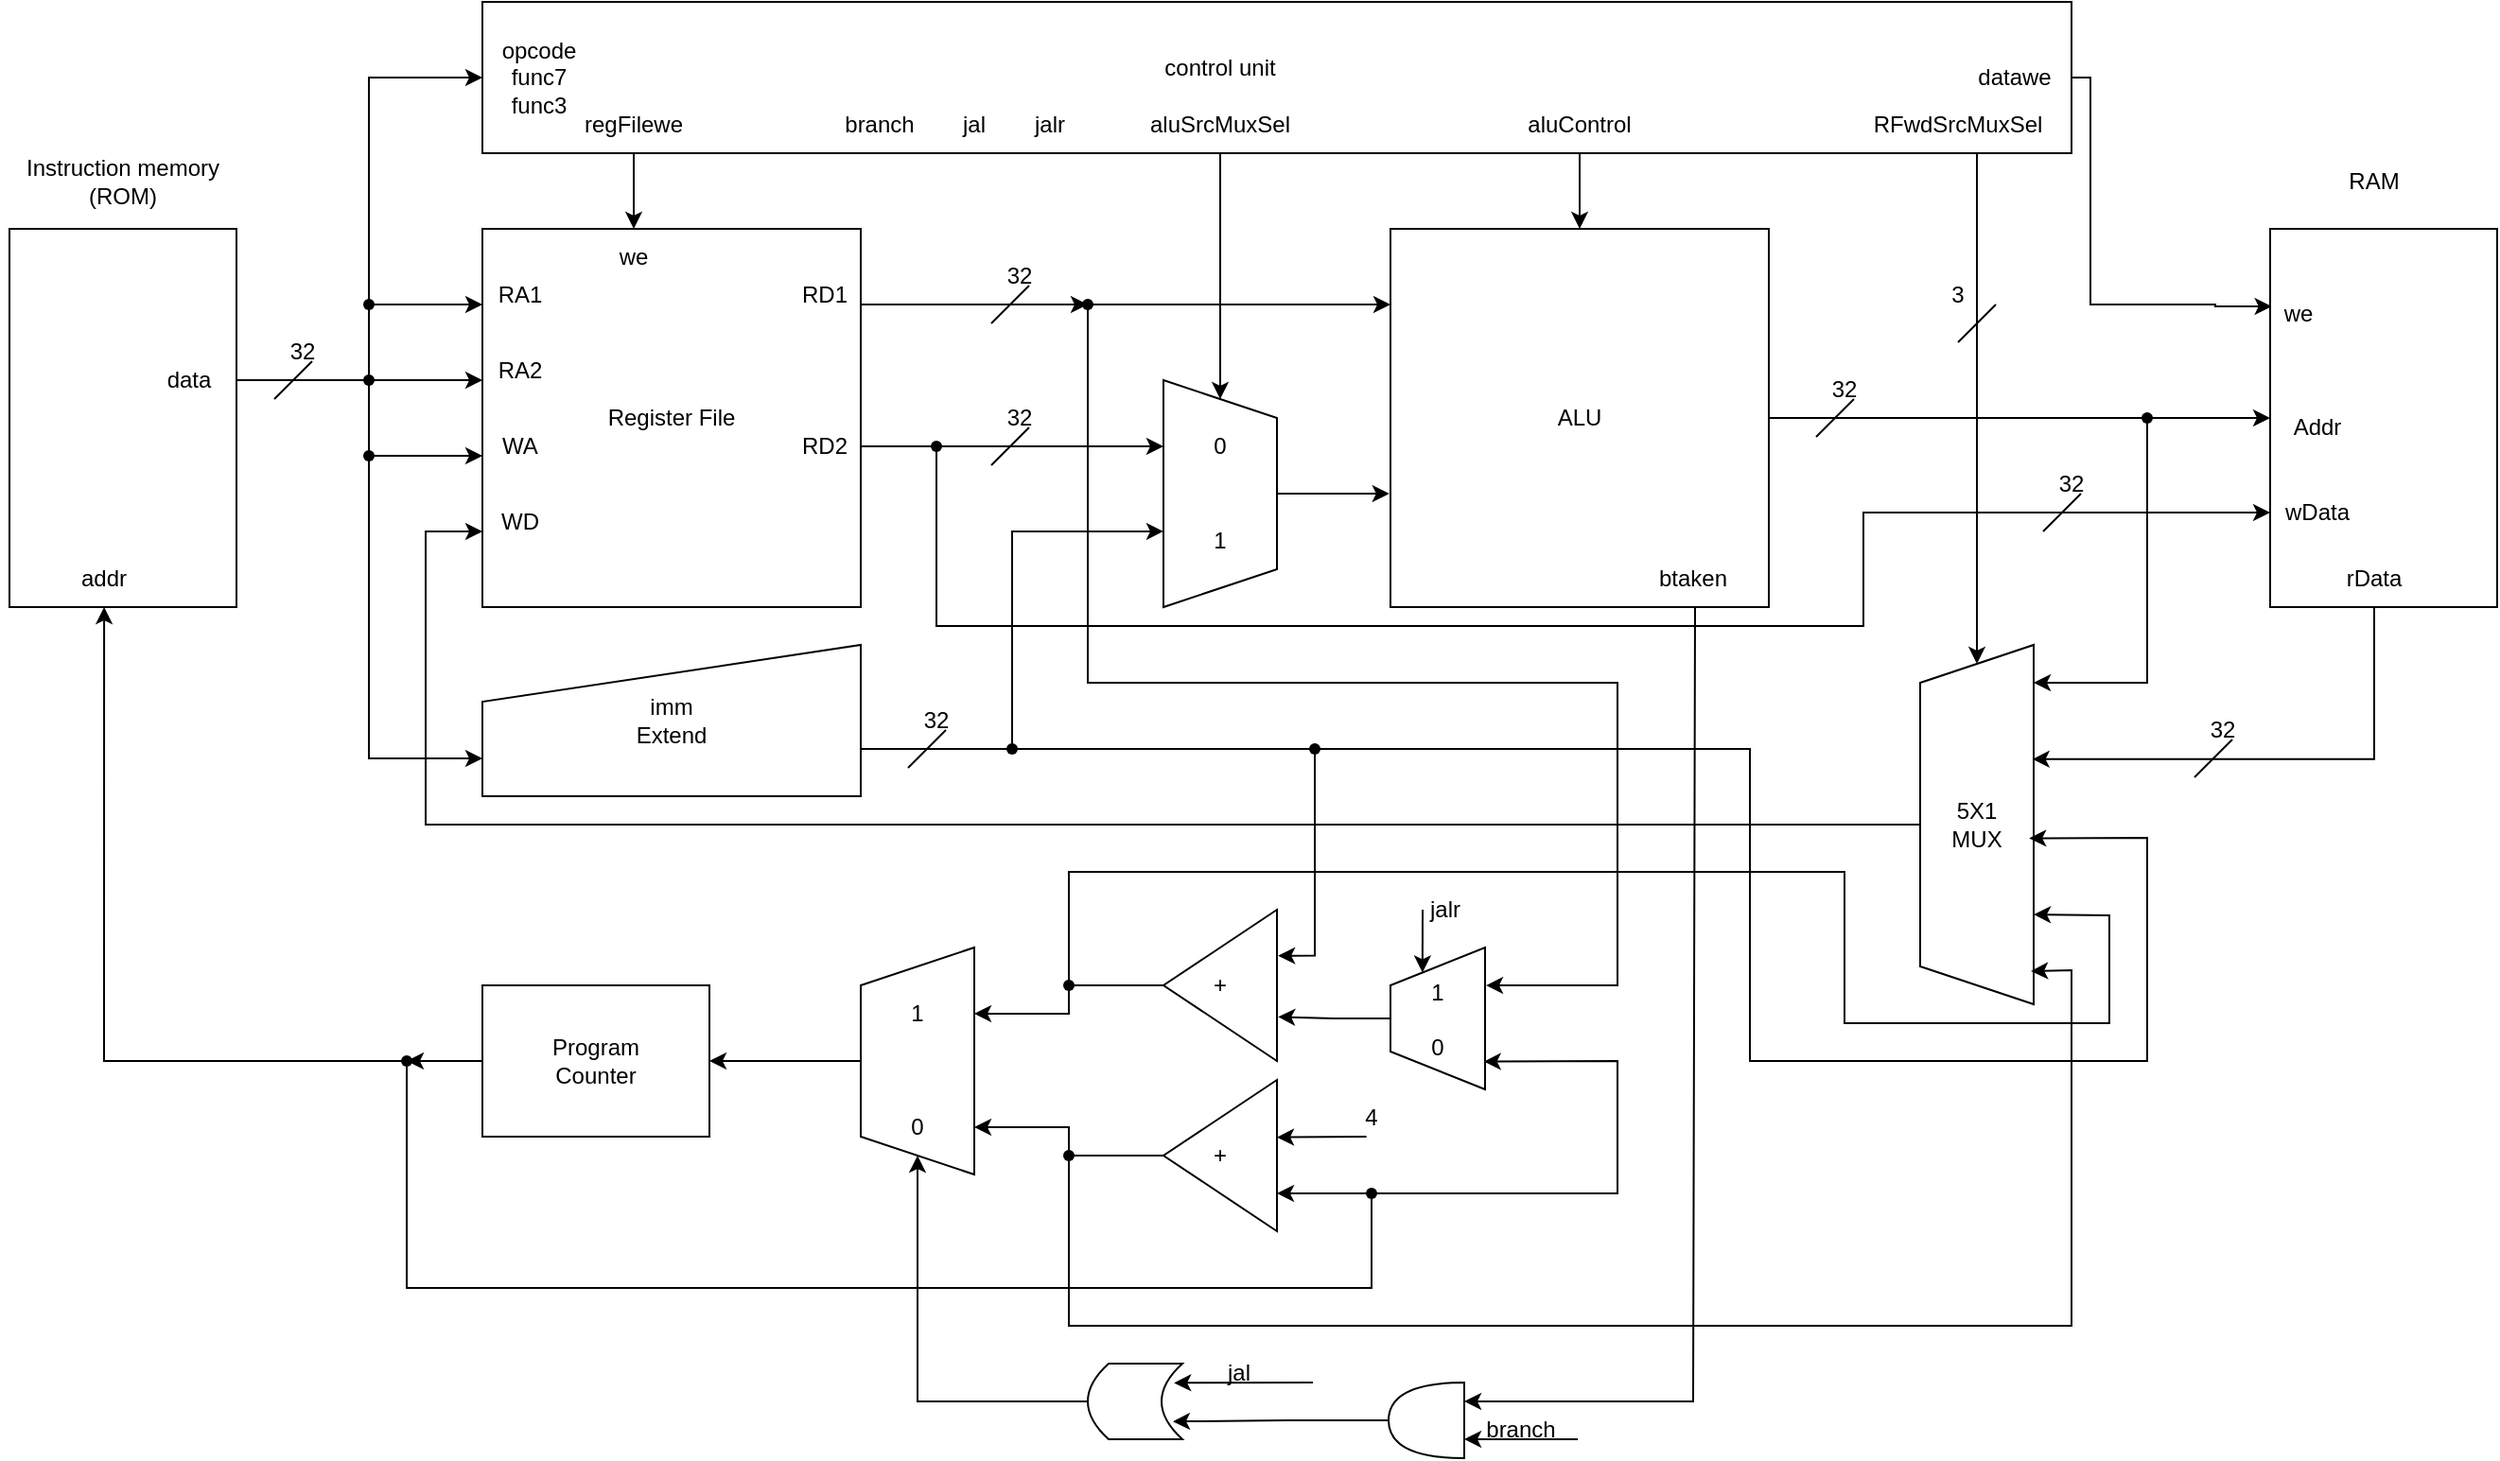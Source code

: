 <mxfile version="26.2.12">
  <diagram name="페이지-1" id="Pp6vh4Ir5vhfQlNTvURK">
    <mxGraphModel dx="1812" dy="536" grid="1" gridSize="10" guides="1" tooltips="1" connect="1" arrows="1" fold="1" page="1" pageScale="1" pageWidth="827" pageHeight="1169" math="0" shadow="0">
      <root>
        <mxCell id="0" />
        <mxCell id="1" parent="0" />
        <mxCell id="kW_ocDge__aSZDnSdW5C-100" style="edgeStyle=orthogonalEdgeStyle;rounded=0;orthogonalLoop=1;jettySize=auto;html=1;entryX=0;entryY=0.5;entryDx=0;entryDy=0;" parent="1" source="kW_ocDge__aSZDnSdW5C-2" target="kW_ocDge__aSZDnSdW5C-15" edge="1">
          <mxGeometry relative="1" as="geometry">
            <Array as="points">
              <mxPoint x="550" y="230" />
              <mxPoint x="550" y="230" />
            </Array>
          </mxGeometry>
        </mxCell>
        <mxCell id="kW_ocDge__aSZDnSdW5C-101" style="edgeStyle=orthogonalEdgeStyle;rounded=0;orthogonalLoop=1;jettySize=auto;html=1;entryX=0.5;entryY=0;entryDx=0;entryDy=0;" parent="1" source="kW_ocDge__aSZDnSdW5C-2" target="kW_ocDge__aSZDnSdW5C-24" edge="1">
          <mxGeometry relative="1" as="geometry">
            <Array as="points">
              <mxPoint x="740" y="220" />
              <mxPoint x="740" y="220" />
            </Array>
          </mxGeometry>
        </mxCell>
        <mxCell id="kW_ocDge__aSZDnSdW5C-102" style="edgeStyle=orthogonalEdgeStyle;rounded=0;orthogonalLoop=1;jettySize=auto;html=1;entryX=1;entryY=0.5;entryDx=0;entryDy=0;" parent="1" source="kW_ocDge__aSZDnSdW5C-2" target="kW_ocDge__aSZDnSdW5C-42" edge="1">
          <mxGeometry relative="1" as="geometry">
            <Array as="points">
              <mxPoint x="950" y="280" />
              <mxPoint x="950" y="280" />
            </Array>
          </mxGeometry>
        </mxCell>
        <mxCell id="kW_ocDge__aSZDnSdW5C-125" style="edgeStyle=orthogonalEdgeStyle;rounded=0;orthogonalLoop=1;jettySize=auto;html=1;entryX=0.007;entryY=0.205;entryDx=0;entryDy=0;entryPerimeter=0;" parent="1" source="kW_ocDge__aSZDnSdW5C-2" target="kW_ocDge__aSZDnSdW5C-43" edge="1">
          <mxGeometry relative="1" as="geometry">
            <mxPoint x="1070" y="280" as="targetPoint" />
            <Array as="points">
              <mxPoint x="1010" y="160" />
              <mxPoint x="1010" y="280" />
              <mxPoint x="1076" y="280" />
            </Array>
          </mxGeometry>
        </mxCell>
        <mxCell id="kW_ocDge__aSZDnSdW5C-2" value="" style="rounded=0;whiteSpace=wrap;html=1;" parent="1" vertex="1">
          <mxGeometry x="160" y="120" width="840" height="80" as="geometry" />
        </mxCell>
        <mxCell id="kW_ocDge__aSZDnSdW5C-3" value="control unit" style="text;html=1;align=center;verticalAlign=middle;whiteSpace=wrap;rounded=0;" parent="1" vertex="1">
          <mxGeometry x="507" y="140" width="86" height="30" as="geometry" />
        </mxCell>
        <mxCell id="kW_ocDge__aSZDnSdW5C-10" style="edgeStyle=orthogonalEdgeStyle;rounded=0;orthogonalLoop=1;jettySize=auto;html=1;exitX=0.5;exitY=1;exitDx=0;exitDy=0;entryX=0.5;entryY=0;entryDx=0;entryDy=0;" parent="1" source="kW_ocDge__aSZDnSdW5C-4" target="kW_ocDge__aSZDnSdW5C-9" edge="1">
          <mxGeometry relative="1" as="geometry" />
        </mxCell>
        <mxCell id="kW_ocDge__aSZDnSdW5C-4" value="regFilewe" style="text;html=1;align=center;verticalAlign=middle;whiteSpace=wrap;rounded=0;" parent="1" vertex="1">
          <mxGeometry x="210" y="170" width="60" height="30" as="geometry" />
        </mxCell>
        <mxCell id="kW_ocDge__aSZDnSdW5C-6" value="Register File" style="whiteSpace=wrap;html=1;aspect=fixed;" parent="1" vertex="1">
          <mxGeometry x="160" y="240" width="200" height="200" as="geometry" />
        </mxCell>
        <mxCell id="kW_ocDge__aSZDnSdW5C-9" value="we" style="text;html=1;align=center;verticalAlign=middle;whiteSpace=wrap;rounded=0;" parent="1" vertex="1">
          <mxGeometry x="210" y="240" width="60" height="30" as="geometry" />
        </mxCell>
        <mxCell id="kW_ocDge__aSZDnSdW5C-11" value="RA1" style="text;html=1;align=center;verticalAlign=middle;whiteSpace=wrap;rounded=0;" parent="1" vertex="1">
          <mxGeometry x="150" y="260" width="60" height="30" as="geometry" />
        </mxCell>
        <mxCell id="kW_ocDge__aSZDnSdW5C-12" value="RA2" style="text;html=1;align=center;verticalAlign=middle;whiteSpace=wrap;rounded=0;" parent="1" vertex="1">
          <mxGeometry x="150" y="300" width="60" height="30" as="geometry" />
        </mxCell>
        <mxCell id="kW_ocDge__aSZDnSdW5C-13" value="WA" style="text;html=1;align=center;verticalAlign=middle;whiteSpace=wrap;rounded=0;" parent="1" vertex="1">
          <mxGeometry x="150" y="340" width="60" height="30" as="geometry" />
        </mxCell>
        <mxCell id="kW_ocDge__aSZDnSdW5C-14" value="WD" style="text;html=1;align=center;verticalAlign=middle;whiteSpace=wrap;rounded=0;" parent="1" vertex="1">
          <mxGeometry x="150" y="380" width="60" height="30" as="geometry" />
        </mxCell>
        <mxCell id="kW_ocDge__aSZDnSdW5C-30" style="edgeStyle=orthogonalEdgeStyle;rounded=0;orthogonalLoop=1;jettySize=auto;html=1;exitX=0.5;exitY=0;exitDx=0;exitDy=0;entryX=-0.003;entryY=0.7;entryDx=0;entryDy=0;entryPerimeter=0;" parent="1" source="kW_ocDge__aSZDnSdW5C-15" target="kW_ocDge__aSZDnSdW5C-24" edge="1">
          <mxGeometry relative="1" as="geometry">
            <mxPoint x="590" y="380" as="targetPoint" />
          </mxGeometry>
        </mxCell>
        <mxCell id="kW_ocDge__aSZDnSdW5C-15" value="" style="shape=trapezoid;perimeter=trapezoidPerimeter;whiteSpace=wrap;html=1;fixedSize=1;direction=south;" parent="1" vertex="1">
          <mxGeometry x="520" y="320" width="60" height="120" as="geometry" />
        </mxCell>
        <mxCell id="kW_ocDge__aSZDnSdW5C-16" value="0" style="text;html=1;align=center;verticalAlign=middle;whiteSpace=wrap;rounded=0;" parent="1" vertex="1">
          <mxGeometry x="520" y="340" width="60" height="30" as="geometry" />
        </mxCell>
        <mxCell id="kW_ocDge__aSZDnSdW5C-17" value="1" style="text;html=1;align=center;verticalAlign=middle;whiteSpace=wrap;rounded=0;" parent="1" vertex="1">
          <mxGeometry x="520" y="390" width="60" height="30" as="geometry" />
        </mxCell>
        <mxCell id="kW_ocDge__aSZDnSdW5C-46" style="edgeStyle=orthogonalEdgeStyle;rounded=0;orthogonalLoop=1;jettySize=auto;html=1;entryX=0;entryY=0.5;entryDx=0;entryDy=0;" parent="1" source="kW_ocDge__aSZDnSdW5C-24" target="kW_ocDge__aSZDnSdW5C-43" edge="1">
          <mxGeometry relative="1" as="geometry" />
        </mxCell>
        <mxCell id="kW_ocDge__aSZDnSdW5C-24" value="ALU" style="whiteSpace=wrap;html=1;aspect=fixed;" parent="1" vertex="1">
          <mxGeometry x="640" y="240" width="200" height="200" as="geometry" />
        </mxCell>
        <mxCell id="kW_ocDge__aSZDnSdW5C-25" value="" style="endArrow=classic;html=1;rounded=0;entryX=0;entryY=0.2;entryDx=0;entryDy=0;entryPerimeter=0;" parent="1" source="kW_ocDge__aSZDnSdW5C-74" target="kW_ocDge__aSZDnSdW5C-24" edge="1">
          <mxGeometry width="50" height="50" relative="1" as="geometry">
            <mxPoint x="360" y="280" as="sourcePoint" />
            <mxPoint x="410" y="230" as="targetPoint" />
          </mxGeometry>
        </mxCell>
        <mxCell id="kW_ocDge__aSZDnSdW5C-26" value="RD1" style="text;html=1;align=center;verticalAlign=middle;whiteSpace=wrap;rounded=0;" parent="1" vertex="1">
          <mxGeometry x="311" y="260" width="60" height="30" as="geometry" />
        </mxCell>
        <mxCell id="kW_ocDge__aSZDnSdW5C-28" style="edgeStyle=orthogonalEdgeStyle;rounded=0;orthogonalLoop=1;jettySize=auto;html=1;" parent="1" source="kW_ocDge__aSZDnSdW5C-113" target="kW_ocDge__aSZDnSdW5C-16" edge="1">
          <mxGeometry relative="1" as="geometry">
            <mxPoint x="360" y="354.71" as="sourcePoint" />
            <mxPoint x="499" y="354.71" as="targetPoint" />
          </mxGeometry>
        </mxCell>
        <mxCell id="kW_ocDge__aSZDnSdW5C-27" value="RD2" style="text;html=1;align=center;verticalAlign=middle;whiteSpace=wrap;rounded=0;" parent="1" vertex="1">
          <mxGeometry x="311" y="340" width="60" height="30" as="geometry" />
        </mxCell>
        <mxCell id="kW_ocDge__aSZDnSdW5C-39" style="edgeStyle=orthogonalEdgeStyle;rounded=0;orthogonalLoop=1;jettySize=auto;html=1;entryX=0;entryY=0.333;entryDx=0;entryDy=0;entryPerimeter=0;" parent="1" target="kW_ocDge__aSZDnSdW5C-17" edge="1">
          <mxGeometry relative="1" as="geometry">
            <mxPoint x="480" y="400" as="targetPoint" />
            <mxPoint x="360" y="515.029" as="sourcePoint" />
            <Array as="points">
              <mxPoint x="440" y="515" />
              <mxPoint x="440" y="400" />
            </Array>
          </mxGeometry>
        </mxCell>
        <mxCell id="kW_ocDge__aSZDnSdW5C-33" value="" style="rounded=0;whiteSpace=wrap;html=1;" parent="1" vertex="1">
          <mxGeometry x="-90" y="240" width="120" height="200" as="geometry" />
        </mxCell>
        <mxCell id="kW_ocDge__aSZDnSdW5C-34" value="Instruction memory&lt;div&gt;(ROM)&lt;/div&gt;" style="text;html=1;align=center;verticalAlign=middle;whiteSpace=wrap;rounded=0;" parent="1" vertex="1">
          <mxGeometry x="-95" y="200" width="130" height="30" as="geometry" />
        </mxCell>
        <mxCell id="kW_ocDge__aSZDnSdW5C-36" value="Program&lt;div&gt;Counter&lt;/div&gt;" style="rounded=0;whiteSpace=wrap;html=1;" parent="1" vertex="1">
          <mxGeometry x="160" y="640" width="120" height="80" as="geometry" />
        </mxCell>
        <mxCell id="kW_ocDge__aSZDnSdW5C-38" style="edgeStyle=orthogonalEdgeStyle;rounded=0;orthogonalLoop=1;jettySize=auto;html=1;" parent="1" source="kW_ocDge__aSZDnSdW5C-37" target="kW_ocDge__aSZDnSdW5C-36" edge="1">
          <mxGeometry relative="1" as="geometry" />
        </mxCell>
        <mxCell id="kW_ocDge__aSZDnSdW5C-37" value="" style="shape=trapezoid;perimeter=trapezoidPerimeter;whiteSpace=wrap;html=1;fixedSize=1;direction=north;" parent="1" vertex="1">
          <mxGeometry x="360" y="620" width="60" height="120" as="geometry" />
        </mxCell>
        <mxCell id="kW_ocDge__aSZDnSdW5C-40" value="" style="shape=waypoint;sketch=0;fillStyle=solid;size=6;pointerEvents=1;points=[];fillColor=none;resizable=0;rotatable=0;perimeter=centerPerimeter;snapToPoint=1;" parent="1" vertex="1">
          <mxGeometry x="430" y="505" width="20" height="20" as="geometry" />
        </mxCell>
        <mxCell id="kW_ocDge__aSZDnSdW5C-41" value="+" style="triangle;whiteSpace=wrap;html=1;direction=west;" parent="1" vertex="1">
          <mxGeometry x="520" y="600" width="60" height="80" as="geometry" />
        </mxCell>
        <mxCell id="kW_ocDge__aSZDnSdW5C-52" style="edgeStyle=orthogonalEdgeStyle;rounded=0;orthogonalLoop=1;jettySize=auto;html=1;entryX=0.167;entryY=0.667;entryDx=0;entryDy=0;entryPerimeter=0;" parent="1" source="kW_ocDge__aSZDnSdW5C-42" target="kW_ocDge__aSZDnSdW5C-14" edge="1">
          <mxGeometry relative="1" as="geometry">
            <mxPoint x="130" y="460" as="targetPoint" />
            <Array as="points">
              <mxPoint x="130" y="555" />
              <mxPoint x="130" y="400" />
            </Array>
          </mxGeometry>
        </mxCell>
        <mxCell id="kW_ocDge__aSZDnSdW5C-42" value="5X1&lt;div&gt;MUX&lt;/div&gt;" style="shape=trapezoid;perimeter=trapezoidPerimeter;whiteSpace=wrap;html=1;fixedSize=1;direction=north;" parent="1" vertex="1">
          <mxGeometry x="920" y="460" width="60" height="190" as="geometry" />
        </mxCell>
        <mxCell id="kW_ocDge__aSZDnSdW5C-51" style="edgeStyle=orthogonalEdgeStyle;rounded=0;orthogonalLoop=1;jettySize=auto;html=1;entryX=0.682;entryY=0.989;entryDx=0;entryDy=0;entryPerimeter=0;" parent="1" source="kW_ocDge__aSZDnSdW5C-43" target="kW_ocDge__aSZDnSdW5C-42" edge="1">
          <mxGeometry relative="1" as="geometry">
            <mxPoint x="1080" y="520" as="targetPoint" />
            <Array as="points">
              <mxPoint x="1160" y="520" />
            </Array>
          </mxGeometry>
        </mxCell>
        <mxCell id="kW_ocDge__aSZDnSdW5C-43" value="" style="rounded=0;whiteSpace=wrap;html=1;" parent="1" vertex="1">
          <mxGeometry x="1105" y="240" width="120" height="200" as="geometry" />
        </mxCell>
        <mxCell id="kW_ocDge__aSZDnSdW5C-44" value="RAM" style="text;html=1;align=center;verticalAlign=middle;whiteSpace=wrap;rounded=0;" parent="1" vertex="1">
          <mxGeometry x="1095" y="200" width="130" height="30" as="geometry" />
        </mxCell>
        <mxCell id="kW_ocDge__aSZDnSdW5C-47" value="" style="shape=waypoint;sketch=0;fillStyle=solid;size=6;pointerEvents=1;points=[];fillColor=none;resizable=0;rotatable=0;perimeter=centerPerimeter;snapToPoint=1;" parent="1" vertex="1">
          <mxGeometry x="1030" y="330" width="20" height="20" as="geometry" />
        </mxCell>
        <mxCell id="kW_ocDge__aSZDnSdW5C-49" value="" style="endArrow=classic;html=1;rounded=0;" parent="1" edge="1">
          <mxGeometry width="50" height="50" relative="1" as="geometry">
            <mxPoint x="1040" y="340" as="sourcePoint" />
            <mxPoint x="980" y="480" as="targetPoint" />
            <Array as="points">
              <mxPoint x="1040" y="480" />
            </Array>
          </mxGeometry>
        </mxCell>
        <mxCell id="kW_ocDge__aSZDnSdW5C-53" style="edgeStyle=orthogonalEdgeStyle;rounded=0;orthogonalLoop=1;jettySize=auto;html=1;entryX=0.417;entryY=1;entryDx=0;entryDy=0;entryPerimeter=0;" parent="1" source="kW_ocDge__aSZDnSdW5C-54" target="kW_ocDge__aSZDnSdW5C-33" edge="1">
          <mxGeometry relative="1" as="geometry" />
        </mxCell>
        <mxCell id="kW_ocDge__aSZDnSdW5C-57" value="" style="endArrow=classic;html=1;rounded=0;entryX=0;entryY=0.25;entryDx=0;entryDy=0;" parent="1" target="kW_ocDge__aSZDnSdW5C-63" edge="1">
          <mxGeometry width="50" height="50" relative="1" as="geometry">
            <mxPoint x="120" y="680" as="sourcePoint" />
            <mxPoint x="480" y="720" as="targetPoint" />
            <Array as="points">
              <mxPoint x="120" y="800" />
              <mxPoint x="630" y="800" />
              <mxPoint x="630" y="750" />
            </Array>
          </mxGeometry>
        </mxCell>
        <mxCell id="kW_ocDge__aSZDnSdW5C-58" value="" style="edgeStyle=orthogonalEdgeStyle;rounded=0;orthogonalLoop=1;jettySize=auto;html=1;entryDx=0;entryDy=0;entryPerimeter=0;" parent="1" source="kW_ocDge__aSZDnSdW5C-36" target="kW_ocDge__aSZDnSdW5C-54" edge="1">
          <mxGeometry relative="1" as="geometry">
            <mxPoint x="160" y="680" as="sourcePoint" />
            <mxPoint x="-40" y="440" as="targetPoint" />
          </mxGeometry>
        </mxCell>
        <mxCell id="kW_ocDge__aSZDnSdW5C-54" value="" style="shape=waypoint;sketch=0;fillStyle=solid;size=6;pointerEvents=1;points=[];fillColor=none;resizable=0;rotatable=0;perimeter=centerPerimeter;snapToPoint=1;" parent="1" vertex="1">
          <mxGeometry x="110" y="670" width="20" height="20" as="geometry" />
        </mxCell>
        <mxCell id="kW_ocDge__aSZDnSdW5C-59" style="edgeStyle=orthogonalEdgeStyle;rounded=0;orthogonalLoop=1;jettySize=auto;html=1;entryX=1;entryY=0.5;entryDx=0;entryDy=0;" parent="1" source="kW_ocDge__aSZDnSdW5C-41" target="kW_ocDge__aSZDnSdW5C-66" edge="1">
          <mxGeometry relative="1" as="geometry" />
        </mxCell>
        <mxCell id="kW_ocDge__aSZDnSdW5C-60" value="1&lt;div&gt;&lt;br&gt;&lt;div&gt;0&lt;/div&gt;&lt;/div&gt;" style="shape=trapezoid;perimeter=trapezoidPerimeter;whiteSpace=wrap;html=1;fixedSize=1;direction=north;" parent="1" vertex="1">
          <mxGeometry x="640" y="620" width="50" height="75" as="geometry" />
        </mxCell>
        <mxCell id="kW_ocDge__aSZDnSdW5C-61" style="edgeStyle=orthogonalEdgeStyle;rounded=0;orthogonalLoop=1;jettySize=auto;html=1;entryX=-0.01;entryY=0.292;entryDx=0;entryDy=0;entryPerimeter=0;" parent="1" source="kW_ocDge__aSZDnSdW5C-60" target="kW_ocDge__aSZDnSdW5C-41" edge="1">
          <mxGeometry relative="1" as="geometry" />
        </mxCell>
        <mxCell id="kW_ocDge__aSZDnSdW5C-62" style="edgeStyle=orthogonalEdgeStyle;rounded=0;orthogonalLoop=1;jettySize=auto;html=1;entryX=-0.01;entryY=0.696;entryDx=0;entryDy=0;entryPerimeter=0;" parent="1" source="kW_ocDge__aSZDnSdW5C-40" target="kW_ocDge__aSZDnSdW5C-41" edge="1">
          <mxGeometry relative="1" as="geometry" />
        </mxCell>
        <mxCell id="kW_ocDge__aSZDnSdW5C-63" value="+" style="triangle;whiteSpace=wrap;html=1;direction=west;" parent="1" vertex="1">
          <mxGeometry x="520" y="690" width="60" height="80" as="geometry" />
        </mxCell>
        <mxCell id="kW_ocDge__aSZDnSdW5C-64" value="" style="endArrow=classic;html=1;rounded=0;entryX=-0.045;entryY=0.596;entryDx=0;entryDy=0;entryPerimeter=0;" parent="1" edge="1">
          <mxGeometry width="50" height="50" relative="1" as="geometry">
            <mxPoint x="627.3" y="720" as="sourcePoint" />
            <mxPoint x="580.0" y="720.32" as="targetPoint" />
          </mxGeometry>
        </mxCell>
        <mxCell id="kW_ocDge__aSZDnSdW5C-65" style="edgeStyle=orthogonalEdgeStyle;rounded=0;orthogonalLoop=1;jettySize=auto;html=1;entryX=1;entryY=0.5;entryDx=0;entryDy=0;" parent="1" source="kW_ocDge__aSZDnSdW5C-93" target="kW_ocDge__aSZDnSdW5C-67" edge="1">
          <mxGeometry relative="1" as="geometry">
            <Array as="points">
              <mxPoint x="470" y="715" />
            </Array>
          </mxGeometry>
        </mxCell>
        <mxCell id="kW_ocDge__aSZDnSdW5C-66" value="1" style="text;html=1;align=center;verticalAlign=middle;whiteSpace=wrap;rounded=0;" parent="1" vertex="1">
          <mxGeometry x="360" y="640" width="60" height="30" as="geometry" />
        </mxCell>
        <mxCell id="kW_ocDge__aSZDnSdW5C-67" value="0" style="text;html=1;align=center;verticalAlign=middle;whiteSpace=wrap;rounded=0;" parent="1" vertex="1">
          <mxGeometry x="360" y="700" width="60" height="30" as="geometry" />
        </mxCell>
        <mxCell id="kW_ocDge__aSZDnSdW5C-68" value="" style="shape=waypoint;sketch=0;fillStyle=solid;size=6;pointerEvents=1;points=[];fillColor=none;resizable=0;rotatable=0;perimeter=centerPerimeter;snapToPoint=1;" parent="1" vertex="1">
          <mxGeometry x="460" y="630" width="20" height="20" as="geometry" />
        </mxCell>
        <mxCell id="kW_ocDge__aSZDnSdW5C-69" value="" style="shape=waypoint;sketch=0;fillStyle=solid;size=6;pointerEvents=1;points=[];fillColor=none;resizable=0;rotatable=0;perimeter=centerPerimeter;snapToPoint=1;" parent="1" vertex="1">
          <mxGeometry x="620" y="740" width="20" height="20" as="geometry" />
        </mxCell>
        <mxCell id="kW_ocDge__aSZDnSdW5C-72" value="" style="endArrow=classic;html=1;rounded=0;entryX=0.196;entryY=0.987;entryDx=0;entryDy=0;entryPerimeter=0;" parent="1" target="kW_ocDge__aSZDnSdW5C-60" edge="1">
          <mxGeometry width="50" height="50" relative="1" as="geometry">
            <mxPoint x="630" y="750" as="sourcePoint" />
            <mxPoint x="760" y="680" as="targetPoint" />
            <Array as="points">
              <mxPoint x="760" y="750" />
              <mxPoint x="760" y="680" />
            </Array>
          </mxGeometry>
        </mxCell>
        <mxCell id="kW_ocDge__aSZDnSdW5C-73" value="" style="endArrow=classic;html=1;rounded=0;entryX=0.733;entryY=1.01;entryDx=0;entryDy=0;entryPerimeter=0;" parent="1" target="kW_ocDge__aSZDnSdW5C-60" edge="1">
          <mxGeometry width="50" height="50" relative="1" as="geometry">
            <mxPoint x="480" y="280" as="sourcePoint" />
            <mxPoint x="760" y="640" as="targetPoint" />
            <Array as="points">
              <mxPoint x="480" y="480" />
              <mxPoint x="760" y="480" />
              <mxPoint x="760" y="640" />
            </Array>
          </mxGeometry>
        </mxCell>
        <mxCell id="kW_ocDge__aSZDnSdW5C-75" value="" style="endArrow=classic;html=1;rounded=0;entryDx=0;entryDy=0;entryPerimeter=0;" parent="1" target="kW_ocDge__aSZDnSdW5C-74" edge="1">
          <mxGeometry width="50" height="50" relative="1" as="geometry">
            <mxPoint x="360" y="280" as="sourcePoint" />
            <mxPoint x="640" y="280" as="targetPoint" />
          </mxGeometry>
        </mxCell>
        <mxCell id="kW_ocDge__aSZDnSdW5C-74" value="" style="shape=waypoint;sketch=0;fillStyle=solid;size=6;pointerEvents=1;points=[];fillColor=none;resizable=0;rotatable=0;perimeter=centerPerimeter;snapToPoint=1;" parent="1" vertex="1">
          <mxGeometry x="470" y="270" width="20" height="20" as="geometry" />
        </mxCell>
        <mxCell id="kW_ocDge__aSZDnSdW5C-76" value="" style="shape=waypoint;sketch=0;fillStyle=solid;size=6;pointerEvents=1;points=[];fillColor=none;resizable=0;rotatable=0;perimeter=centerPerimeter;snapToPoint=1;" parent="1" vertex="1">
          <mxGeometry x="590" y="505" width="20" height="20" as="geometry" />
        </mxCell>
        <mxCell id="kW_ocDge__aSZDnSdW5C-80" value="" style="endArrow=classic;html=1;rounded=0;entryX=0.462;entryY=0.96;entryDx=0;entryDy=0;entryPerimeter=0;" parent="1" target="kW_ocDge__aSZDnSdW5C-42" edge="1">
          <mxGeometry width="50" height="50" relative="1" as="geometry">
            <mxPoint x="600" y="515" as="sourcePoint" />
            <mxPoint x="850" y="515" as="targetPoint" />
            <Array as="points">
              <mxPoint x="830" y="515" />
              <mxPoint x="830" y="680" />
              <mxPoint x="1040" y="680" />
              <mxPoint x="1040" y="562" />
            </Array>
          </mxGeometry>
        </mxCell>
        <mxCell id="kW_ocDge__aSZDnSdW5C-81" value="" style="endArrow=classic;html=1;rounded=0;entryX=0.25;entryY=1;entryDx=0;entryDy=0;" parent="1" target="kW_ocDge__aSZDnSdW5C-42" edge="1">
          <mxGeometry width="50" height="50" relative="1" as="geometry">
            <mxPoint x="470" y="640" as="sourcePoint" />
            <mxPoint x="520" y="590" as="targetPoint" />
            <Array as="points">
              <mxPoint x="470" y="580" />
              <mxPoint x="880" y="580" />
              <mxPoint x="880" y="660" />
              <mxPoint x="1020" y="660" />
              <mxPoint x="1020" y="603" />
            </Array>
          </mxGeometry>
        </mxCell>
        <mxCell id="kW_ocDge__aSZDnSdW5C-82" value="" style="endArrow=classic;html=1;rounded=0;entryX=0.167;entryY=0.667;entryDx=0;entryDy=0;entryPerimeter=0;" parent="1" source="kW_ocDge__aSZDnSdW5C-83" target="kW_ocDge__aSZDnSdW5C-12" edge="1">
          <mxGeometry width="50" height="50" relative="1" as="geometry">
            <mxPoint x="30" y="320" as="sourcePoint" />
            <mxPoint x="80" y="270" as="targetPoint" />
          </mxGeometry>
        </mxCell>
        <mxCell id="kW_ocDge__aSZDnSdW5C-83" value="" style="shape=waypoint;sketch=0;fillStyle=solid;size=6;pointerEvents=1;points=[];fillColor=none;resizable=0;rotatable=0;perimeter=centerPerimeter;snapToPoint=1;" parent="1" vertex="1">
          <mxGeometry x="90" y="310" width="20" height="20" as="geometry" />
        </mxCell>
        <mxCell id="kW_ocDge__aSZDnSdW5C-86" value="" style="endArrow=none;html=1;rounded=0;" parent="1" source="kW_ocDge__aSZDnSdW5C-121" target="kW_ocDge__aSZDnSdW5C-83" edge="1">
          <mxGeometry width="50" height="50" relative="1" as="geometry">
            <mxPoint x="30" y="320" as="sourcePoint" />
            <mxPoint x="80" y="270" as="targetPoint" />
          </mxGeometry>
        </mxCell>
        <mxCell id="kW_ocDge__aSZDnSdW5C-87" value="" style="endArrow=classic;html=1;rounded=0;entryX=0.167;entryY=0.667;entryDx=0;entryDy=0;entryPerimeter=0;" parent="1" source="kW_ocDge__aSZDnSdW5C-89" target="kW_ocDge__aSZDnSdW5C-11" edge="1">
          <mxGeometry width="50" height="50" relative="1" as="geometry">
            <mxPoint x="100" y="320" as="sourcePoint" />
            <mxPoint x="150" y="270" as="targetPoint" />
            <Array as="points">
              <mxPoint x="100" y="280" />
            </Array>
          </mxGeometry>
        </mxCell>
        <mxCell id="kW_ocDge__aSZDnSdW5C-88" value="" style="endArrow=classic;html=1;rounded=0;entryX=0.167;entryY=0.667;entryDx=0;entryDy=0;entryPerimeter=0;" parent="1" source="kW_ocDge__aSZDnSdW5C-139" target="kW_ocDge__aSZDnSdW5C-13" edge="1">
          <mxGeometry width="50" height="50" relative="1" as="geometry">
            <mxPoint x="100" y="320" as="sourcePoint" />
            <mxPoint x="150" y="270" as="targetPoint" />
            <Array as="points">
              <mxPoint x="100" y="360" />
            </Array>
          </mxGeometry>
        </mxCell>
        <mxCell id="kW_ocDge__aSZDnSdW5C-89" value="" style="shape=waypoint;sketch=0;fillStyle=solid;size=6;pointerEvents=1;points=[];fillColor=none;resizable=0;rotatable=0;perimeter=centerPerimeter;snapToPoint=1;" parent="1" vertex="1">
          <mxGeometry x="90" y="270" width="20" height="20" as="geometry" />
        </mxCell>
        <mxCell id="kW_ocDge__aSZDnSdW5C-91" value="" style="endArrow=classic;html=1;rounded=0;entryX=0;entryY=0.5;entryDx=0;entryDy=0;" parent="1" target="kW_ocDge__aSZDnSdW5C-2" edge="1">
          <mxGeometry width="50" height="50" relative="1" as="geometry">
            <mxPoint x="100" y="280" as="sourcePoint" />
            <mxPoint x="150" y="230" as="targetPoint" />
            <Array as="points">
              <mxPoint x="100" y="160" />
            </Array>
          </mxGeometry>
        </mxCell>
        <mxCell id="kW_ocDge__aSZDnSdW5C-92" value="" style="endArrow=none;html=1;rounded=0;" parent="1" target="kW_ocDge__aSZDnSdW5C-89" edge="1">
          <mxGeometry width="50" height="50" relative="1" as="geometry">
            <mxPoint x="100" y="320" as="sourcePoint" />
            <mxPoint x="150" y="270" as="targetPoint" />
          </mxGeometry>
        </mxCell>
        <mxCell id="kW_ocDge__aSZDnSdW5C-93" value="" style="shape=waypoint;sketch=0;fillStyle=solid;size=6;pointerEvents=1;points=[];fillColor=none;resizable=0;rotatable=0;perimeter=centerPerimeter;snapToPoint=1;" parent="1" vertex="1">
          <mxGeometry x="460" y="720" width="20" height="20" as="geometry" />
        </mxCell>
        <mxCell id="kW_ocDge__aSZDnSdW5C-97" value="" style="endArrow=none;html=1;rounded=0;" parent="1" target="kW_ocDge__aSZDnSdW5C-63" edge="1">
          <mxGeometry width="50" height="50" relative="1" as="geometry">
            <mxPoint x="470" y="730" as="sourcePoint" />
            <mxPoint x="520" y="680" as="targetPoint" />
          </mxGeometry>
        </mxCell>
        <mxCell id="kW_ocDge__aSZDnSdW5C-98" value="" style="endArrow=classic;html=1;rounded=0;entryX=0.092;entryY=0.976;entryDx=0;entryDy=0;entryPerimeter=0;" parent="1" target="kW_ocDge__aSZDnSdW5C-42" edge="1">
          <mxGeometry width="50" height="50" relative="1" as="geometry">
            <mxPoint x="470" y="730" as="sourcePoint" />
            <mxPoint x="1000" y="630" as="targetPoint" />
            <Array as="points">
              <mxPoint x="470" y="820" />
              <mxPoint x="1000" y="820" />
              <mxPoint x="1000" y="632" />
            </Array>
          </mxGeometry>
        </mxCell>
        <mxCell id="kW_ocDge__aSZDnSdW5C-112" style="edgeStyle=orthogonalEdgeStyle;rounded=0;orthogonalLoop=1;jettySize=auto;html=1;" parent="1" source="kW_ocDge__aSZDnSdW5C-103" target="kW_ocDge__aSZDnSdW5C-37" edge="1">
          <mxGeometry relative="1" as="geometry" />
        </mxCell>
        <mxCell id="kW_ocDge__aSZDnSdW5C-103" value="" style="shape=dataStorage;whiteSpace=wrap;html=1;fixedSize=1;size=11;" parent="1" vertex="1">
          <mxGeometry x="480" y="840" width="50" height="40" as="geometry" />
        </mxCell>
        <mxCell id="kW_ocDge__aSZDnSdW5C-104" value="" style="shape=or;whiteSpace=wrap;html=1;direction=west;" parent="1" vertex="1">
          <mxGeometry x="639" y="850" width="40" height="40" as="geometry" />
        </mxCell>
        <mxCell id="kW_ocDge__aSZDnSdW5C-105" value="imm&lt;div&gt;Extend&lt;/div&gt;" style="shape=manualInput;whiteSpace=wrap;html=1;" parent="1" vertex="1">
          <mxGeometry x="160" y="460" width="200" height="80" as="geometry" />
        </mxCell>
        <mxCell id="kW_ocDge__aSZDnSdW5C-107" style="edgeStyle=orthogonalEdgeStyle;rounded=0;orthogonalLoop=1;jettySize=auto;html=1;entryX=0.9;entryY=0.765;entryDx=0;entryDy=0;entryPerimeter=0;" parent="1" source="kW_ocDge__aSZDnSdW5C-104" target="kW_ocDge__aSZDnSdW5C-103" edge="1">
          <mxGeometry relative="1" as="geometry" />
        </mxCell>
        <mxCell id="kW_ocDge__aSZDnSdW5C-108" value="" style="endArrow=classic;html=1;rounded=0;entryX=0.844;entryY=0.505;entryDx=0;entryDy=0;entryPerimeter=0;" parent="1" edge="1">
          <mxGeometry width="50" height="50" relative="1" as="geometry">
            <mxPoint x="599" y="850" as="sourcePoint" />
            <mxPoint x="525.6" y="850.2" as="targetPoint" />
          </mxGeometry>
        </mxCell>
        <mxCell id="kW_ocDge__aSZDnSdW5C-109" value="" style="endArrow=classic;html=1;rounded=0;entryX=0;entryY=0.75;entryDx=0;entryDy=0;entryPerimeter=0;" parent="1" target="kW_ocDge__aSZDnSdW5C-104" edge="1">
          <mxGeometry width="50" height="50" relative="1" as="geometry">
            <mxPoint x="801" y="440" as="sourcePoint" />
            <mxPoint x="769" y="860" as="targetPoint" />
            <Array as="points">
              <mxPoint x="800" y="860" />
            </Array>
          </mxGeometry>
        </mxCell>
        <mxCell id="kW_ocDge__aSZDnSdW5C-110" value="" style="endArrow=classic;html=1;rounded=0;entryX=0;entryY=0.75;entryDx=0;entryDy=0;entryPerimeter=0;" parent="1" edge="1">
          <mxGeometry width="50" height="50" relative="1" as="geometry">
            <mxPoint x="739" y="880" as="sourcePoint" />
            <mxPoint x="679" y="880" as="targetPoint" />
          </mxGeometry>
        </mxCell>
        <mxCell id="kW_ocDge__aSZDnSdW5C-113" value="" style="shape=waypoint;sketch=0;fillStyle=solid;size=6;pointerEvents=1;points=[];fillColor=none;resizable=0;rotatable=0;perimeter=centerPerimeter;snapToPoint=1;" parent="1" vertex="1">
          <mxGeometry x="390" y="345" width="20" height="20" as="geometry" />
        </mxCell>
        <mxCell id="kW_ocDge__aSZDnSdW5C-115" value="" style="endArrow=classic;html=1;rounded=0;exitX=0.612;exitY=0.598;exitDx=0;exitDy=0;exitPerimeter=0;entryX=0;entryY=0.75;entryDx=0;entryDy=0;" parent="1" source="kW_ocDge__aSZDnSdW5C-113" target="kW_ocDge__aSZDnSdW5C-43" edge="1">
          <mxGeometry width="50" height="50" relative="1" as="geometry">
            <mxPoint x="400" y="350" as="sourcePoint" />
            <mxPoint x="450" y="300" as="targetPoint" />
            <Array as="points">
              <mxPoint x="400" y="450" />
              <mxPoint x="890" y="450" />
              <mxPoint x="890" y="390" />
            </Array>
          </mxGeometry>
        </mxCell>
        <mxCell id="kW_ocDge__aSZDnSdW5C-116" value="Addr" style="text;html=1;align=center;verticalAlign=middle;whiteSpace=wrap;rounded=0;" parent="1" vertex="1">
          <mxGeometry x="1100" y="330" width="60" height="30" as="geometry" />
        </mxCell>
        <mxCell id="kW_ocDge__aSZDnSdW5C-117" value="wData" style="text;html=1;align=center;verticalAlign=middle;whiteSpace=wrap;rounded=0;" parent="1" vertex="1">
          <mxGeometry x="1100" y="375" width="60" height="30" as="geometry" />
        </mxCell>
        <mxCell id="kW_ocDge__aSZDnSdW5C-118" value="rData" style="text;html=1;align=center;verticalAlign=middle;whiteSpace=wrap;rounded=0;" parent="1" vertex="1">
          <mxGeometry x="1130" y="410" width="60" height="30" as="geometry" />
        </mxCell>
        <mxCell id="kW_ocDge__aSZDnSdW5C-119" value="" style="endArrow=none;html=1;rounded=0;" parent="1" target="kW_ocDge__aSZDnSdW5C-113" edge="1">
          <mxGeometry width="50" height="50" relative="1" as="geometry">
            <mxPoint x="360" y="355" as="sourcePoint" />
            <mxPoint x="410" y="305" as="targetPoint" />
          </mxGeometry>
        </mxCell>
        <mxCell id="kW_ocDge__aSZDnSdW5C-120" value="addr" style="text;html=1;align=center;verticalAlign=middle;whiteSpace=wrap;rounded=0;" parent="1" vertex="1">
          <mxGeometry x="-70" y="410" width="60" height="30" as="geometry" />
        </mxCell>
        <mxCell id="kW_ocDge__aSZDnSdW5C-122" value="" style="endArrow=none;html=1;rounded=0;" parent="1" target="kW_ocDge__aSZDnSdW5C-121" edge="1">
          <mxGeometry width="50" height="50" relative="1" as="geometry">
            <mxPoint x="30" y="320" as="sourcePoint" />
            <mxPoint x="100" y="320" as="targetPoint" />
          </mxGeometry>
        </mxCell>
        <mxCell id="kW_ocDge__aSZDnSdW5C-121" value="data" style="text;html=1;align=center;verticalAlign=middle;whiteSpace=wrap;rounded=0;" parent="1" vertex="1">
          <mxGeometry x="-25" y="305" width="60" height="30" as="geometry" />
        </mxCell>
        <mxCell id="kW_ocDge__aSZDnSdW5C-123" value="" style="endArrow=none;html=1;rounded=0;" parent="1" edge="1">
          <mxGeometry width="50" height="50" relative="1" as="geometry">
            <mxPoint x="50" y="330" as="sourcePoint" />
            <mxPoint x="70" y="310" as="targetPoint" />
          </mxGeometry>
        </mxCell>
        <mxCell id="kW_ocDge__aSZDnSdW5C-124" value="32" style="text;html=1;align=center;verticalAlign=middle;whiteSpace=wrap;rounded=0;" parent="1" vertex="1">
          <mxGeometry x="35" y="290" width="60" height="30" as="geometry" />
        </mxCell>
        <mxCell id="kW_ocDge__aSZDnSdW5C-126" value="4" style="text;html=1;align=center;verticalAlign=middle;whiteSpace=wrap;rounded=0;" parent="1" vertex="1">
          <mxGeometry x="600" y="695" width="60" height="30" as="geometry" />
        </mxCell>
        <mxCell id="kW_ocDge__aSZDnSdW5C-127" value="" style="endArrow=none;html=1;rounded=0;" parent="1" edge="1">
          <mxGeometry width="50" height="50" relative="1" as="geometry">
            <mxPoint x="385" y="525" as="sourcePoint" />
            <mxPoint x="405" y="505" as="targetPoint" />
          </mxGeometry>
        </mxCell>
        <mxCell id="kW_ocDge__aSZDnSdW5C-128" value="32" style="text;html=1;align=center;verticalAlign=middle;whiteSpace=wrap;rounded=0;" parent="1" vertex="1">
          <mxGeometry x="370" y="485" width="60" height="30" as="geometry" />
        </mxCell>
        <mxCell id="kW_ocDge__aSZDnSdW5C-129" value="" style="endArrow=none;html=1;rounded=0;" parent="1" edge="1">
          <mxGeometry width="50" height="50" relative="1" as="geometry">
            <mxPoint x="429" y="365" as="sourcePoint" />
            <mxPoint x="449" y="345" as="targetPoint" />
          </mxGeometry>
        </mxCell>
        <mxCell id="kW_ocDge__aSZDnSdW5C-130" value="32" style="text;html=1;align=center;verticalAlign=middle;whiteSpace=wrap;rounded=0;" parent="1" vertex="1">
          <mxGeometry x="414" y="325" width="60" height="30" as="geometry" />
        </mxCell>
        <mxCell id="kW_ocDge__aSZDnSdW5C-131" value="" style="endArrow=none;html=1;rounded=0;" parent="1" edge="1">
          <mxGeometry width="50" height="50" relative="1" as="geometry">
            <mxPoint x="429" y="290" as="sourcePoint" />
            <mxPoint x="449" y="270" as="targetPoint" />
          </mxGeometry>
        </mxCell>
        <mxCell id="kW_ocDge__aSZDnSdW5C-132" value="32" style="text;html=1;align=center;verticalAlign=middle;whiteSpace=wrap;rounded=0;" parent="1" vertex="1">
          <mxGeometry x="414" y="250" width="60" height="30" as="geometry" />
        </mxCell>
        <mxCell id="kW_ocDge__aSZDnSdW5C-133" value="" style="endArrow=none;html=1;rounded=0;" parent="1" edge="1">
          <mxGeometry width="50" height="50" relative="1" as="geometry">
            <mxPoint x="865" y="350" as="sourcePoint" />
            <mxPoint x="885" y="330" as="targetPoint" />
          </mxGeometry>
        </mxCell>
        <mxCell id="kW_ocDge__aSZDnSdW5C-134" value="32" style="text;html=1;align=center;verticalAlign=middle;whiteSpace=wrap;rounded=0;" parent="1" vertex="1">
          <mxGeometry x="850" y="310" width="60" height="30" as="geometry" />
        </mxCell>
        <mxCell id="kW_ocDge__aSZDnSdW5C-135" value="" style="endArrow=none;html=1;rounded=0;" parent="1" edge="1">
          <mxGeometry width="50" height="50" relative="1" as="geometry">
            <mxPoint x="985" y="400" as="sourcePoint" />
            <mxPoint x="1005" y="380" as="targetPoint" />
          </mxGeometry>
        </mxCell>
        <mxCell id="kW_ocDge__aSZDnSdW5C-136" value="32" style="text;html=1;align=center;verticalAlign=middle;whiteSpace=wrap;rounded=0;" parent="1" vertex="1">
          <mxGeometry x="970" y="360" width="60" height="30" as="geometry" />
        </mxCell>
        <mxCell id="kW_ocDge__aSZDnSdW5C-137" value="" style="endArrow=none;html=1;rounded=0;" parent="1" edge="1">
          <mxGeometry width="50" height="50" relative="1" as="geometry">
            <mxPoint x="1065" y="530" as="sourcePoint" />
            <mxPoint x="1085" y="510" as="targetPoint" />
          </mxGeometry>
        </mxCell>
        <mxCell id="kW_ocDge__aSZDnSdW5C-138" value="32" style="text;html=1;align=center;verticalAlign=middle;whiteSpace=wrap;rounded=0;" parent="1" vertex="1">
          <mxGeometry x="1050" y="490" width="60" height="30" as="geometry" />
        </mxCell>
        <mxCell id="kW_ocDge__aSZDnSdW5C-141" style="edgeStyle=orthogonalEdgeStyle;rounded=0;orthogonalLoop=1;jettySize=auto;html=1;entryX=0;entryY=0.75;entryDx=0;entryDy=0;" parent="1" source="kW_ocDge__aSZDnSdW5C-139" target="kW_ocDge__aSZDnSdW5C-105" edge="1">
          <mxGeometry relative="1" as="geometry">
            <mxPoint x="110" y="520" as="targetPoint" />
            <Array as="points">
              <mxPoint x="100" y="520" />
            </Array>
          </mxGeometry>
        </mxCell>
        <mxCell id="kW_ocDge__aSZDnSdW5C-139" value="" style="shape=waypoint;sketch=0;fillStyle=solid;size=6;pointerEvents=1;points=[];fillColor=none;resizable=0;rotatable=0;perimeter=centerPerimeter;snapToPoint=1;" parent="1" vertex="1">
          <mxGeometry x="90" y="350" width="20" height="20" as="geometry" />
        </mxCell>
        <mxCell id="kW_ocDge__aSZDnSdW5C-142" value="" style="endArrow=none;html=1;rounded=0;" parent="1" source="kW_ocDge__aSZDnSdW5C-139" edge="1">
          <mxGeometry width="50" height="50" relative="1" as="geometry">
            <mxPoint x="50" y="370" as="sourcePoint" />
            <mxPoint x="100" y="320" as="targetPoint" />
          </mxGeometry>
        </mxCell>
        <mxCell id="kW_ocDge__aSZDnSdW5C-143" value="" style="endArrow=none;html=1;rounded=0;" parent="1" edge="1">
          <mxGeometry width="50" height="50" relative="1" as="geometry">
            <mxPoint x="940" y="300" as="sourcePoint" />
            <mxPoint x="960" y="280" as="targetPoint" />
          </mxGeometry>
        </mxCell>
        <mxCell id="kW_ocDge__aSZDnSdW5C-144" value="3" style="text;html=1;align=center;verticalAlign=middle;whiteSpace=wrap;rounded=0;" parent="1" vertex="1">
          <mxGeometry x="910" y="260" width="60" height="30" as="geometry" />
        </mxCell>
        <mxCell id="kW_ocDge__aSZDnSdW5C-145" value="RFwdSrcMuxSel" style="text;html=1;align=center;verticalAlign=middle;whiteSpace=wrap;rounded=0;" parent="1" vertex="1">
          <mxGeometry x="900" y="170" width="80" height="30" as="geometry" />
        </mxCell>
        <mxCell id="kW_ocDge__aSZDnSdW5C-146" value="aluControl" style="text;html=1;align=center;verticalAlign=middle;whiteSpace=wrap;rounded=0;" parent="1" vertex="1">
          <mxGeometry x="710" y="170" width="60" height="30" as="geometry" />
        </mxCell>
        <mxCell id="kW_ocDge__aSZDnSdW5C-147" value="aluSrcMuxSel" style="text;html=1;align=center;verticalAlign=middle;whiteSpace=wrap;rounded=0;" parent="1" vertex="1">
          <mxGeometry x="520" y="170" width="60" height="30" as="geometry" />
        </mxCell>
        <mxCell id="kW_ocDge__aSZDnSdW5C-148" value="opcode&lt;div&gt;func7&lt;/div&gt;&lt;div&gt;func3&lt;/div&gt;" style="text;html=1;align=center;verticalAlign=middle;whiteSpace=wrap;rounded=0;" parent="1" vertex="1">
          <mxGeometry x="160" y="145" width="60" height="30" as="geometry" />
        </mxCell>
        <mxCell id="kW_ocDge__aSZDnSdW5C-149" value="branch" style="text;html=1;align=center;verticalAlign=middle;whiteSpace=wrap;rounded=0;" parent="1" vertex="1">
          <mxGeometry x="340" y="170" width="60" height="30" as="geometry" />
        </mxCell>
        <mxCell id="kW_ocDge__aSZDnSdW5C-150" value="jal" style="text;html=1;align=center;verticalAlign=middle;whiteSpace=wrap;rounded=0;" parent="1" vertex="1">
          <mxGeometry x="390" y="170" width="60" height="30" as="geometry" />
        </mxCell>
        <mxCell id="kW_ocDge__aSZDnSdW5C-151" value="jalr" style="text;html=1;align=center;verticalAlign=middle;whiteSpace=wrap;rounded=0;" parent="1" vertex="1">
          <mxGeometry x="430" y="170" width="60" height="30" as="geometry" />
        </mxCell>
        <mxCell id="kW_ocDge__aSZDnSdW5C-152" value="btaken" style="text;html=1;align=center;verticalAlign=middle;whiteSpace=wrap;rounded=0;" parent="1" vertex="1">
          <mxGeometry x="770" y="410" width="60" height="30" as="geometry" />
        </mxCell>
        <mxCell id="kW_ocDge__aSZDnSdW5C-153" value="branch" style="text;html=1;align=center;verticalAlign=middle;whiteSpace=wrap;rounded=0;" parent="1" vertex="1">
          <mxGeometry x="679" y="860" width="60" height="30" as="geometry" />
        </mxCell>
        <mxCell id="kW_ocDge__aSZDnSdW5C-154" value="jal" style="text;html=1;align=center;verticalAlign=middle;whiteSpace=wrap;rounded=0;" parent="1" vertex="1">
          <mxGeometry x="530" y="830" width="60" height="30" as="geometry" />
        </mxCell>
        <mxCell id="kW_ocDge__aSZDnSdW5C-156" value="" style="endArrow=classic;html=1;rounded=0;entryX=1;entryY=0.25;entryDx=0;entryDy=0;" parent="1" target="kW_ocDge__aSZDnSdW5C-60" edge="1">
          <mxGeometry width="50" height="50" relative="1" as="geometry">
            <mxPoint x="657" y="600" as="sourcePoint" />
            <mxPoint x="690" y="550" as="targetPoint" />
          </mxGeometry>
        </mxCell>
        <mxCell id="kW_ocDge__aSZDnSdW5C-158" value="jalr" style="text;html=1;align=center;verticalAlign=middle;whiteSpace=wrap;rounded=0;" parent="1" vertex="1">
          <mxGeometry x="639" y="585" width="60" height="30" as="geometry" />
        </mxCell>
        <mxCell id="kW_ocDge__aSZDnSdW5C-159" value="datawe" style="text;html=1;align=center;verticalAlign=middle;whiteSpace=wrap;rounded=0;" parent="1" vertex="1">
          <mxGeometry x="940" y="145" width="60" height="30" as="geometry" />
        </mxCell>
        <mxCell id="kW_ocDge__aSZDnSdW5C-160" value="we" style="text;html=1;align=center;verticalAlign=middle;whiteSpace=wrap;rounded=0;" parent="1" vertex="1">
          <mxGeometry x="1090" y="270" width="60" height="30" as="geometry" />
        </mxCell>
      </root>
    </mxGraphModel>
  </diagram>
</mxfile>
